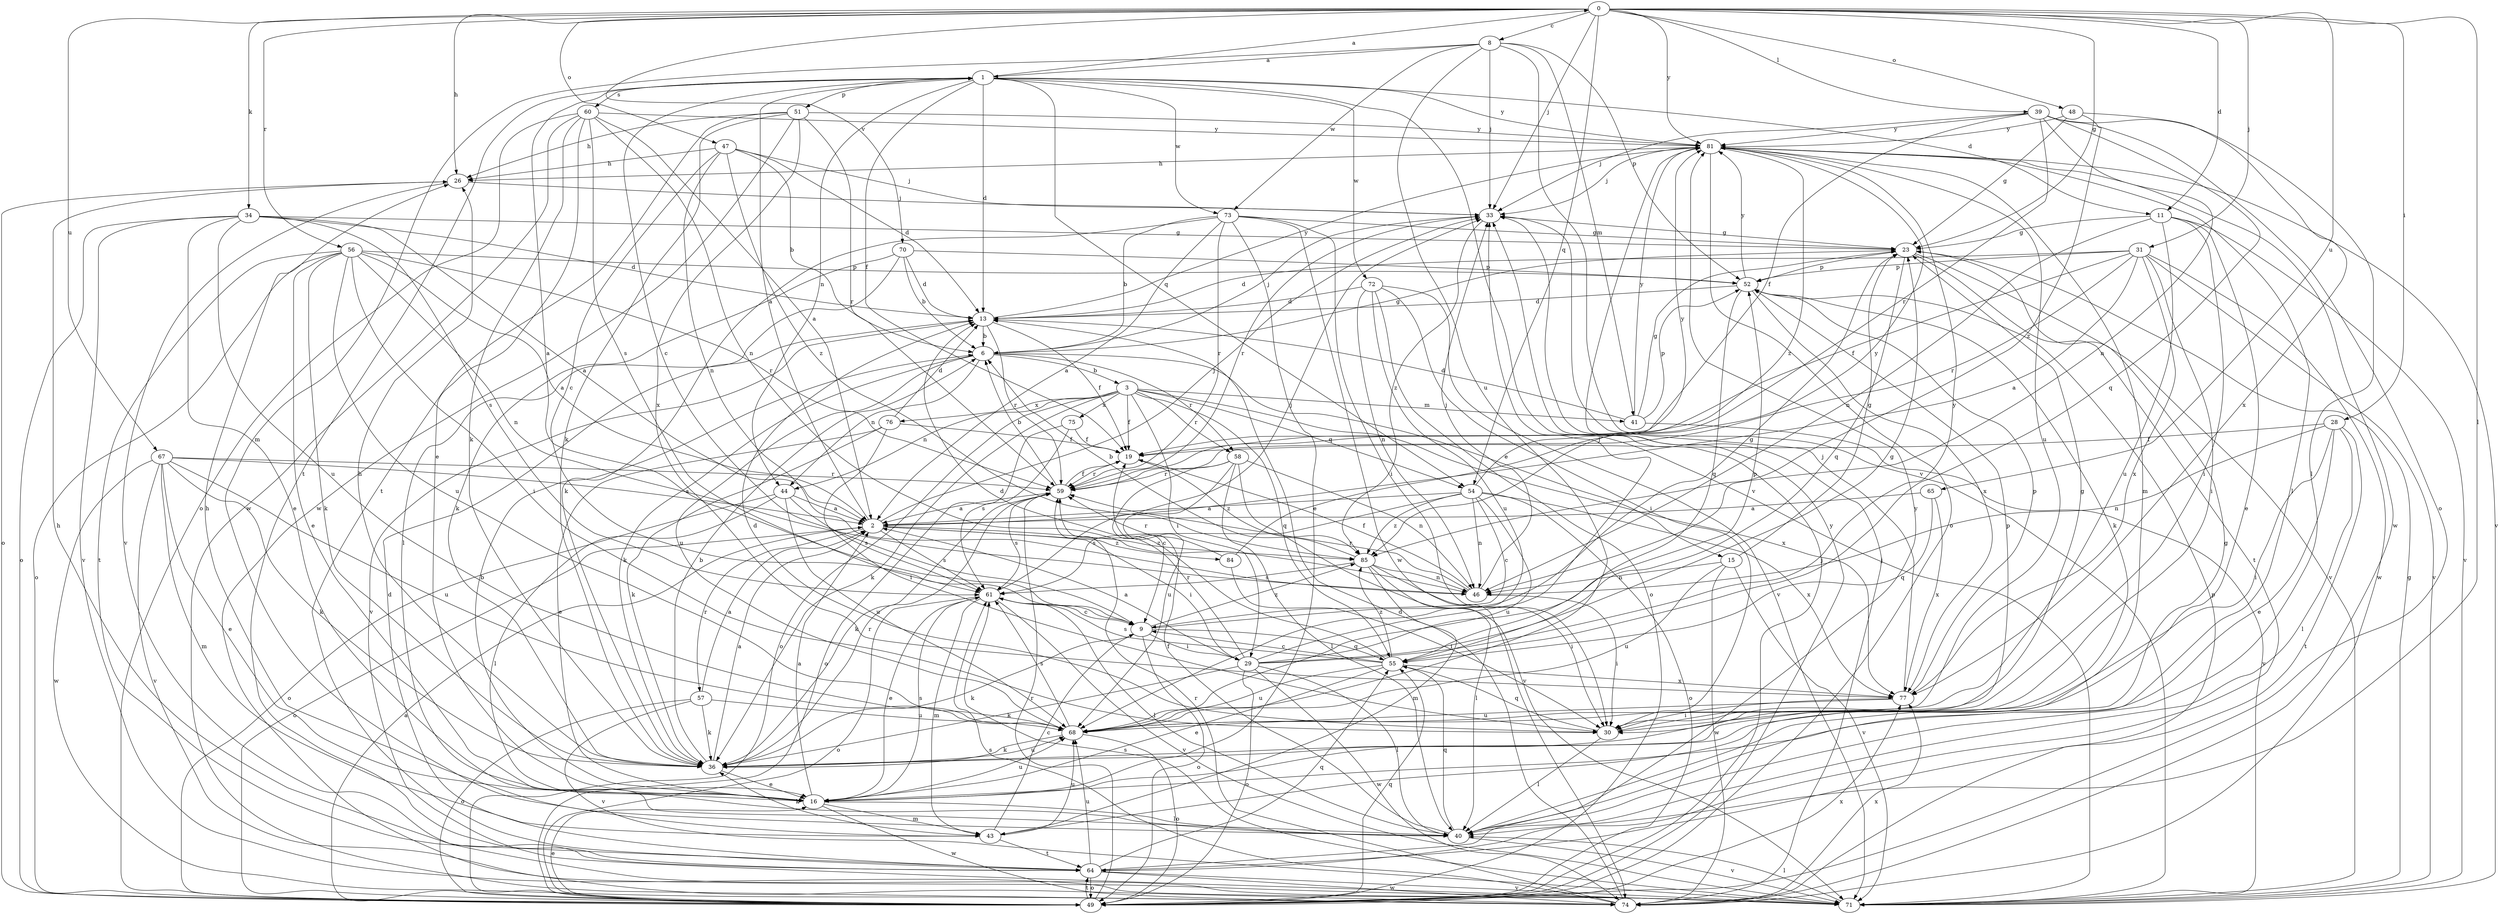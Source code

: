 strict digraph  {
0;
1;
2;
3;
6;
8;
9;
11;
13;
15;
16;
19;
23;
26;
28;
29;
30;
31;
33;
34;
36;
39;
40;
41;
43;
44;
46;
47;
48;
49;
51;
52;
54;
55;
56;
57;
58;
59;
60;
61;
64;
65;
67;
68;
70;
71;
72;
73;
74;
75;
76;
77;
81;
84;
85;
0 -> 8  [label=c];
0 -> 11  [label=d];
0 -> 23  [label=g];
0 -> 26  [label=h];
0 -> 28  [label=i];
0 -> 31  [label=j];
0 -> 33  [label=j];
0 -> 34  [label=k];
0 -> 39  [label=l];
0 -> 40  [label=l];
0 -> 47  [label=o];
0 -> 48  [label=o];
0 -> 54  [label=q];
0 -> 56  [label=r];
0 -> 65  [label=u];
0 -> 67  [label=u];
0 -> 70  [label=v];
0 -> 81  [label=y];
1 -> 0  [label=a];
1 -> 9  [label=c];
1 -> 11  [label=d];
1 -> 13  [label=d];
1 -> 19  [label=f];
1 -> 44  [label=n];
1 -> 51  [label=p];
1 -> 54  [label=q];
1 -> 60  [label=s];
1 -> 64  [label=t];
1 -> 71  [label=v];
1 -> 72  [label=w];
1 -> 73  [label=w];
1 -> 81  [label=y];
2 -> 1  [label=a];
2 -> 29  [label=i];
2 -> 33  [label=j];
2 -> 49  [label=o];
2 -> 57  [label=r];
2 -> 61  [label=s];
2 -> 84  [label=z];
2 -> 85  [label=z];
3 -> 19  [label=f];
3 -> 29  [label=i];
3 -> 36  [label=k];
3 -> 41  [label=m];
3 -> 44  [label=n];
3 -> 49  [label=o];
3 -> 54  [label=q];
3 -> 55  [label=q];
3 -> 58  [label=r];
3 -> 75  [label=x];
3 -> 76  [label=x];
3 -> 77  [label=x];
6 -> 3  [label=b];
6 -> 15  [label=e];
6 -> 23  [label=g];
6 -> 33  [label=j];
6 -> 36  [label=k];
6 -> 44  [label=n];
6 -> 58  [label=r];
6 -> 68  [label=u];
8 -> 1  [label=a];
8 -> 33  [label=j];
8 -> 41  [label=m];
8 -> 43  [label=m];
8 -> 52  [label=p];
8 -> 68  [label=u];
8 -> 71  [label=v];
8 -> 73  [label=w];
9 -> 1  [label=a];
9 -> 23  [label=g];
9 -> 29  [label=i];
9 -> 36  [label=k];
9 -> 49  [label=o];
9 -> 55  [label=q];
9 -> 85  [label=z];
11 -> 16  [label=e];
11 -> 23  [label=g];
11 -> 30  [label=i];
11 -> 46  [label=n];
11 -> 68  [label=u];
11 -> 71  [label=v];
13 -> 6  [label=b];
13 -> 19  [label=f];
13 -> 59  [label=r];
13 -> 71  [label=v];
13 -> 81  [label=y];
15 -> 23  [label=g];
15 -> 46  [label=n];
15 -> 68  [label=u];
15 -> 71  [label=v];
15 -> 74  [label=w];
16 -> 2  [label=a];
16 -> 6  [label=b];
16 -> 40  [label=l];
16 -> 43  [label=m];
16 -> 61  [label=s];
16 -> 68  [label=u];
16 -> 74  [label=w];
19 -> 59  [label=r];
19 -> 85  [label=z];
23 -> 52  [label=p];
23 -> 55  [label=q];
23 -> 64  [label=t];
23 -> 71  [label=v];
26 -> 33  [label=j];
26 -> 49  [label=o];
26 -> 71  [label=v];
28 -> 16  [label=e];
28 -> 19  [label=f];
28 -> 30  [label=i];
28 -> 40  [label=l];
28 -> 46  [label=n];
28 -> 64  [label=t];
29 -> 2  [label=a];
29 -> 23  [label=g];
29 -> 33  [label=j];
29 -> 36  [label=k];
29 -> 40  [label=l];
29 -> 49  [label=o];
29 -> 52  [label=p];
29 -> 59  [label=r];
29 -> 74  [label=w];
29 -> 81  [label=y];
30 -> 13  [label=d];
30 -> 23  [label=g];
30 -> 40  [label=l];
30 -> 55  [label=q];
31 -> 2  [label=a];
31 -> 13  [label=d];
31 -> 19  [label=f];
31 -> 30  [label=i];
31 -> 52  [label=p];
31 -> 59  [label=r];
31 -> 71  [label=v];
31 -> 74  [label=w];
31 -> 77  [label=x];
33 -> 23  [label=g];
33 -> 59  [label=r];
33 -> 85  [label=z];
34 -> 2  [label=a];
34 -> 13  [label=d];
34 -> 16  [label=e];
34 -> 23  [label=g];
34 -> 49  [label=o];
34 -> 61  [label=s];
34 -> 68  [label=u];
34 -> 71  [label=v];
36 -> 2  [label=a];
36 -> 6  [label=b];
36 -> 16  [label=e];
36 -> 26  [label=h];
36 -> 52  [label=p];
36 -> 59  [label=r];
36 -> 68  [label=u];
39 -> 19  [label=f];
39 -> 33  [label=j];
39 -> 40  [label=l];
39 -> 46  [label=n];
39 -> 49  [label=o];
39 -> 55  [label=q];
39 -> 59  [label=r];
39 -> 81  [label=y];
40 -> 19  [label=f];
40 -> 23  [label=g];
40 -> 26  [label=h];
40 -> 55  [label=q];
40 -> 71  [label=v];
41 -> 13  [label=d];
41 -> 23  [label=g];
41 -> 52  [label=p];
41 -> 71  [label=v];
41 -> 81  [label=y];
43 -> 9  [label=c];
43 -> 36  [label=k];
43 -> 64  [label=t];
43 -> 68  [label=u];
44 -> 2  [label=a];
44 -> 40  [label=l];
44 -> 49  [label=o];
44 -> 61  [label=s];
44 -> 68  [label=u];
46 -> 19  [label=f];
46 -> 30  [label=i];
46 -> 33  [label=j];
46 -> 59  [label=r];
47 -> 6  [label=b];
47 -> 9  [label=c];
47 -> 13  [label=d];
47 -> 26  [label=h];
47 -> 33  [label=j];
47 -> 46  [label=n];
47 -> 85  [label=z];
48 -> 23  [label=g];
48 -> 77  [label=x];
48 -> 81  [label=y];
48 -> 85  [label=z];
49 -> 2  [label=a];
49 -> 16  [label=e];
49 -> 33  [label=j];
49 -> 55  [label=q];
49 -> 59  [label=r];
49 -> 64  [label=t];
49 -> 77  [label=x];
49 -> 81  [label=y];
51 -> 26  [label=h];
51 -> 36  [label=k];
51 -> 59  [label=r];
51 -> 64  [label=t];
51 -> 74  [label=w];
51 -> 77  [label=x];
51 -> 81  [label=y];
52 -> 13  [label=d];
52 -> 36  [label=k];
52 -> 55  [label=q];
52 -> 77  [label=x];
52 -> 81  [label=y];
54 -> 2  [label=a];
54 -> 9  [label=c];
54 -> 46  [label=n];
54 -> 49  [label=o];
54 -> 61  [label=s];
54 -> 68  [label=u];
54 -> 77  [label=x];
54 -> 81  [label=y];
54 -> 85  [label=z];
55 -> 9  [label=c];
55 -> 13  [label=d];
55 -> 16  [label=e];
55 -> 61  [label=s];
55 -> 68  [label=u];
55 -> 77  [label=x];
55 -> 85  [label=z];
56 -> 2  [label=a];
56 -> 16  [label=e];
56 -> 30  [label=i];
56 -> 36  [label=k];
56 -> 46  [label=n];
56 -> 49  [label=o];
56 -> 52  [label=p];
56 -> 59  [label=r];
56 -> 64  [label=t];
56 -> 68  [label=u];
57 -> 2  [label=a];
57 -> 36  [label=k];
57 -> 49  [label=o];
57 -> 68  [label=u];
57 -> 71  [label=v];
58 -> 9  [label=c];
58 -> 40  [label=l];
58 -> 46  [label=n];
58 -> 59  [label=r];
58 -> 68  [label=u];
58 -> 71  [label=v];
59 -> 2  [label=a];
59 -> 6  [label=b];
59 -> 19  [label=f];
59 -> 36  [label=k];
59 -> 61  [label=s];
60 -> 2  [label=a];
60 -> 16  [label=e];
60 -> 36  [label=k];
60 -> 46  [label=n];
60 -> 49  [label=o];
60 -> 61  [label=s];
60 -> 74  [label=w];
60 -> 81  [label=y];
61 -> 9  [label=c];
61 -> 16  [label=e];
61 -> 33  [label=j];
61 -> 40  [label=l];
61 -> 43  [label=m];
61 -> 49  [label=o];
61 -> 71  [label=v];
64 -> 13  [label=d];
64 -> 26  [label=h];
64 -> 49  [label=o];
64 -> 55  [label=q];
64 -> 68  [label=u];
64 -> 71  [label=v];
64 -> 74  [label=w];
64 -> 81  [label=y];
65 -> 2  [label=a];
65 -> 55  [label=q];
65 -> 77  [label=x];
67 -> 2  [label=a];
67 -> 16  [label=e];
67 -> 36  [label=k];
67 -> 43  [label=m];
67 -> 59  [label=r];
67 -> 68  [label=u];
67 -> 71  [label=v];
67 -> 74  [label=w];
68 -> 36  [label=k];
68 -> 49  [label=o];
68 -> 61  [label=s];
70 -> 6  [label=b];
70 -> 13  [label=d];
70 -> 36  [label=k];
70 -> 40  [label=l];
70 -> 52  [label=p];
71 -> 23  [label=g];
71 -> 40  [label=l];
71 -> 61  [label=s];
72 -> 13  [label=d];
72 -> 30  [label=i];
72 -> 46  [label=n];
72 -> 49  [label=o];
72 -> 68  [label=u];
72 -> 71  [label=v];
73 -> 2  [label=a];
73 -> 6  [label=b];
73 -> 16  [label=e];
73 -> 23  [label=g];
73 -> 30  [label=i];
73 -> 36  [label=k];
73 -> 59  [label=r];
73 -> 74  [label=w];
74 -> 13  [label=d];
74 -> 33  [label=j];
74 -> 52  [label=p];
74 -> 59  [label=r];
74 -> 61  [label=s];
74 -> 77  [label=x];
75 -> 19  [label=f];
75 -> 49  [label=o];
75 -> 61  [label=s];
76 -> 13  [label=d];
76 -> 16  [label=e];
76 -> 19  [label=f];
76 -> 30  [label=i];
76 -> 36  [label=k];
77 -> 30  [label=i];
77 -> 33  [label=j];
77 -> 52  [label=p];
77 -> 68  [label=u];
81 -> 26  [label=h];
81 -> 33  [label=j];
81 -> 40  [label=l];
81 -> 43  [label=m];
81 -> 49  [label=o];
81 -> 68  [label=u];
81 -> 71  [label=v];
81 -> 74  [label=w];
81 -> 85  [label=z];
84 -> 30  [label=i];
84 -> 59  [label=r];
84 -> 81  [label=y];
85 -> 6  [label=b];
85 -> 30  [label=i];
85 -> 40  [label=l];
85 -> 43  [label=m];
85 -> 46  [label=n];
85 -> 61  [label=s];
}
